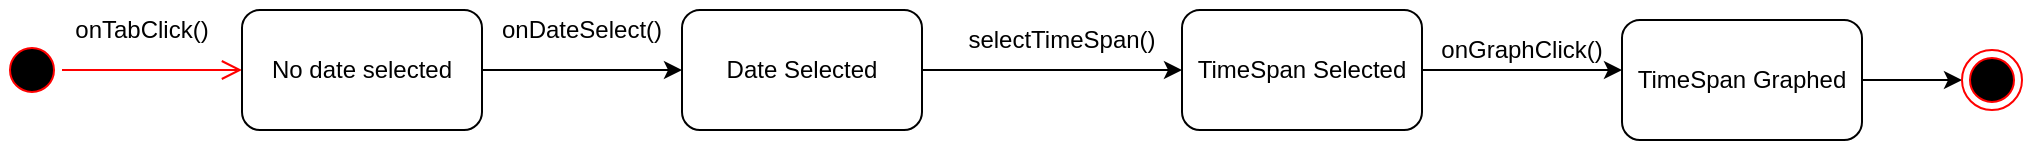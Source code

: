 <mxfile version="16.0.0" type="device"><diagram id="NnV6JHhZBJd_0wnOvZgz" name="Page-1"><mxGraphModel dx="1560" dy="1904" grid="1" gridSize="10" guides="1" tooltips="1" connect="1" arrows="1" fold="1" page="1" pageScale="1" pageWidth="850" pageHeight="1100" math="0" shadow="0"><root><mxCell id="0"/><mxCell id="1" parent="0"/><mxCell id="NkyZRFqp-uIkA8h-2SuF-1" value="" style="ellipse;html=1;shape=startState;fillColor=#000000;strokeColor=#ff0000;" vertex="1" parent="1"><mxGeometry x="10" y="310" width="30" height="30" as="geometry"/></mxCell><mxCell id="NkyZRFqp-uIkA8h-2SuF-2" value="" style="edgeStyle=orthogonalEdgeStyle;html=1;verticalAlign=bottom;endArrow=open;endSize=8;strokeColor=#ff0000;rounded=0;" edge="1" source="NkyZRFqp-uIkA8h-2SuF-1" parent="1"><mxGeometry relative="1" as="geometry"><mxPoint x="130" y="325" as="targetPoint"/></mxGeometry></mxCell><mxCell id="NkyZRFqp-uIkA8h-2SuF-3" value="onTabClick()" style="text;html=1;strokeColor=none;fillColor=none;align=center;verticalAlign=middle;whiteSpace=wrap;rounded=0;" vertex="1" parent="1"><mxGeometry x="50" y="290" width="60" height="30" as="geometry"/></mxCell><mxCell id="NkyZRFqp-uIkA8h-2SuF-5" style="edgeStyle=orthogonalEdgeStyle;rounded=0;orthogonalLoop=1;jettySize=auto;html=1;" edge="1" parent="1" source="NkyZRFqp-uIkA8h-2SuF-4"><mxGeometry relative="1" as="geometry"><mxPoint x="350" y="325" as="targetPoint"/></mxGeometry></mxCell><mxCell id="NkyZRFqp-uIkA8h-2SuF-4" value="No date selected" style="rounded=1;whiteSpace=wrap;html=1;" vertex="1" parent="1"><mxGeometry x="130" y="295" width="120" height="60" as="geometry"/></mxCell><mxCell id="NkyZRFqp-uIkA8h-2SuF-6" value="onDateSelect()" style="text;html=1;strokeColor=none;fillColor=none;align=center;verticalAlign=middle;whiteSpace=wrap;rounded=0;" vertex="1" parent="1"><mxGeometry x="270" y="290" width="60" height="30" as="geometry"/></mxCell><mxCell id="NkyZRFqp-uIkA8h-2SuF-9" style="edgeStyle=orthogonalEdgeStyle;rounded=0;orthogonalLoop=1;jettySize=auto;html=1;entryX=0;entryY=0.5;entryDx=0;entryDy=0;" edge="1" parent="1" source="NkyZRFqp-uIkA8h-2SuF-7" target="NkyZRFqp-uIkA8h-2SuF-8"><mxGeometry relative="1" as="geometry"/></mxCell><mxCell id="NkyZRFqp-uIkA8h-2SuF-7" value="Date Selected" style="rounded=1;whiteSpace=wrap;html=1;" vertex="1" parent="1"><mxGeometry x="350" y="295" width="120" height="60" as="geometry"/></mxCell><mxCell id="NkyZRFqp-uIkA8h-2SuF-11" style="edgeStyle=orthogonalEdgeStyle;rounded=0;orthogonalLoop=1;jettySize=auto;html=1;" edge="1" parent="1" source="NkyZRFqp-uIkA8h-2SuF-8"><mxGeometry relative="1" as="geometry"><mxPoint x="820" y="325" as="targetPoint"/></mxGeometry></mxCell><mxCell id="NkyZRFqp-uIkA8h-2SuF-8" value="TimeSpan Selected" style="rounded=1;whiteSpace=wrap;html=1;" vertex="1" parent="1"><mxGeometry x="600" y="295" width="120" height="60" as="geometry"/></mxCell><mxCell id="NkyZRFqp-uIkA8h-2SuF-10" value="selectTimeSpan()" style="text;html=1;strokeColor=none;fillColor=none;align=center;verticalAlign=middle;whiteSpace=wrap;rounded=0;" vertex="1" parent="1"><mxGeometry x="510" y="295" width="60" height="30" as="geometry"/></mxCell><mxCell id="NkyZRFqp-uIkA8h-2SuF-12" value="onGraphClick()" style="text;html=1;strokeColor=none;fillColor=none;align=center;verticalAlign=middle;whiteSpace=wrap;rounded=0;" vertex="1" parent="1"><mxGeometry x="740" y="300" width="60" height="30" as="geometry"/></mxCell><mxCell id="NkyZRFqp-uIkA8h-2SuF-14" style="edgeStyle=orthogonalEdgeStyle;rounded=0;orthogonalLoop=1;jettySize=auto;html=1;" edge="1" parent="1" source="NkyZRFqp-uIkA8h-2SuF-13"><mxGeometry relative="1" as="geometry"><mxPoint x="990" y="330.0" as="targetPoint"/></mxGeometry></mxCell><mxCell id="NkyZRFqp-uIkA8h-2SuF-13" value="TimeSpan Graphed" style="rounded=1;whiteSpace=wrap;html=1;" vertex="1" parent="1"><mxGeometry x="820" y="300" width="120" height="60" as="geometry"/></mxCell><mxCell id="NkyZRFqp-uIkA8h-2SuF-15" value="" style="ellipse;html=1;shape=endState;fillColor=#000000;strokeColor=#ff0000;" vertex="1" parent="1"><mxGeometry x="990" y="315" width="30" height="30" as="geometry"/></mxCell></root></mxGraphModel></diagram></mxfile>